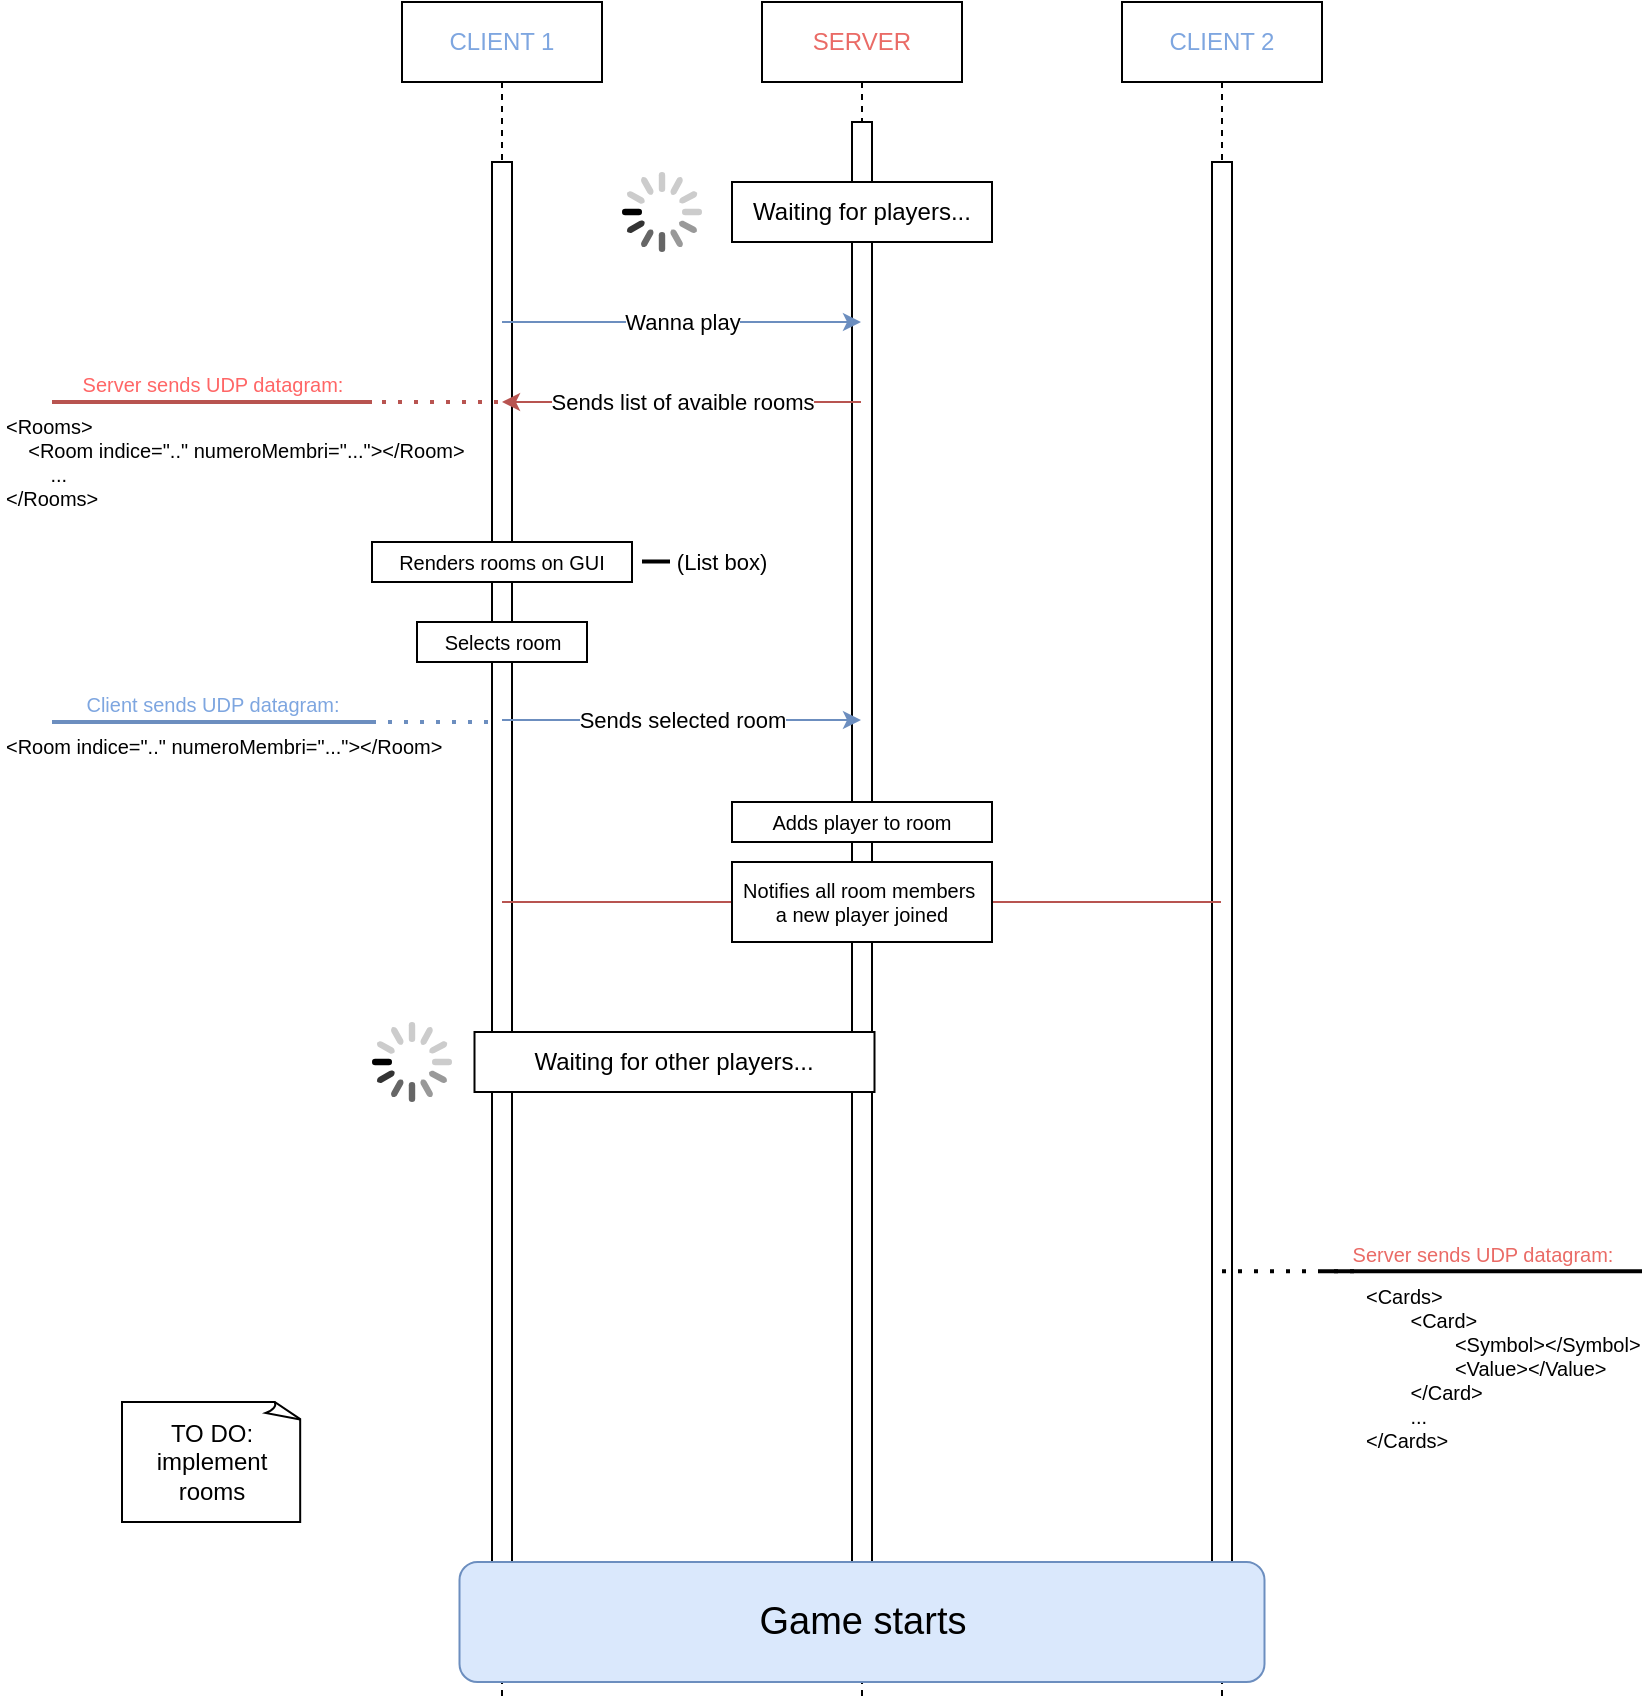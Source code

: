 <mxfile version="22.1.2" type="github">
  <diagram name="Page-1" id="2YBvvXClWsGukQMizWep">
    <mxGraphModel dx="656" dy="389" grid="1" gridSize="10" guides="1" tooltips="1" connect="1" arrows="1" fold="1" page="1" pageScale="1" pageWidth="850" pageHeight="1100" math="0" shadow="0">
      <root>
        <mxCell id="0" />
        <mxCell id="1" parent="0" />
        <mxCell id="g_tPpGAOfdIyaXea1qWz-1" value="&lt;font color=&quot;#7ea6e0&quot;&gt;CLIENT 1&lt;/font&gt;" style="shape=umlLifeline;perimeter=lifelinePerimeter;whiteSpace=wrap;html=1;container=0;dropTarget=0;collapsible=0;recursiveResize=0;outlineConnect=0;portConstraint=eastwest;newEdgeStyle={&quot;edgeStyle&quot;:&quot;elbowEdgeStyle&quot;,&quot;elbow&quot;:&quot;vertical&quot;,&quot;curved&quot;:0,&quot;rounded&quot;:0};" vertex="1" parent="1">
          <mxGeometry x="210" y="30" width="100" height="850" as="geometry" />
        </mxCell>
        <mxCell id="g_tPpGAOfdIyaXea1qWz-2" value="" style="html=1;points=[];perimeter=orthogonalPerimeter;outlineConnect=0;targetShapes=umlLifeline;portConstraint=eastwest;newEdgeStyle={&quot;edgeStyle&quot;:&quot;elbowEdgeStyle&quot;,&quot;elbow&quot;:&quot;vertical&quot;,&quot;curved&quot;:0,&quot;rounded&quot;:0};" vertex="1" parent="g_tPpGAOfdIyaXea1qWz-1">
          <mxGeometry x="45" y="80" width="10" height="750" as="geometry" />
        </mxCell>
        <mxCell id="g_tPpGAOfdIyaXea1qWz-3" value="&lt;font color=&quot;#ea6b66&quot;&gt;SERVER&lt;/font&gt;" style="shape=umlLifeline;perimeter=lifelinePerimeter;whiteSpace=wrap;html=1;container=0;dropTarget=0;collapsible=0;recursiveResize=0;outlineConnect=0;portConstraint=eastwest;newEdgeStyle={&quot;edgeStyle&quot;:&quot;elbowEdgeStyle&quot;,&quot;elbow&quot;:&quot;vertical&quot;,&quot;curved&quot;:0,&quot;rounded&quot;:0};" vertex="1" parent="1">
          <mxGeometry x="390" y="30" width="100" height="850" as="geometry" />
        </mxCell>
        <mxCell id="g_tPpGAOfdIyaXea1qWz-4" value="" style="html=1;points=[];perimeter=orthogonalPerimeter;outlineConnect=0;targetShapes=umlLifeline;portConstraint=eastwest;newEdgeStyle={&quot;edgeStyle&quot;:&quot;elbowEdgeStyle&quot;,&quot;elbow&quot;:&quot;vertical&quot;,&quot;curved&quot;:0,&quot;rounded&quot;:0};" vertex="1" parent="g_tPpGAOfdIyaXea1qWz-3">
          <mxGeometry x="45" y="60" width="10" height="770" as="geometry" />
        </mxCell>
        <mxCell id="g_tPpGAOfdIyaXea1qWz-5" value="Waiting for players..." style="html=1;dropTarget=0;whiteSpace=wrap;" vertex="1" parent="1">
          <mxGeometry x="375" y="120" width="130" height="30" as="geometry" />
        </mxCell>
        <mxCell id="g_tPpGAOfdIyaXea1qWz-10" value="&lt;font color=&quot;#7ea6e0&quot;&gt;CLIENT 2&lt;/font&gt;" style="shape=umlLifeline;perimeter=lifelinePerimeter;whiteSpace=wrap;html=1;container=0;dropTarget=0;collapsible=0;recursiveResize=0;outlineConnect=0;portConstraint=eastwest;newEdgeStyle={&quot;edgeStyle&quot;:&quot;elbowEdgeStyle&quot;,&quot;elbow&quot;:&quot;vertical&quot;,&quot;curved&quot;:0,&quot;rounded&quot;:0};" vertex="1" parent="1">
          <mxGeometry x="570" y="30" width="100" height="850" as="geometry" />
        </mxCell>
        <mxCell id="g_tPpGAOfdIyaXea1qWz-11" value="" style="html=1;points=[];perimeter=orthogonalPerimeter;outlineConnect=0;targetShapes=umlLifeline;portConstraint=eastwest;newEdgeStyle={&quot;edgeStyle&quot;:&quot;elbowEdgeStyle&quot;,&quot;elbow&quot;:&quot;vertical&quot;,&quot;curved&quot;:0,&quot;rounded&quot;:0};" vertex="1" parent="g_tPpGAOfdIyaXea1qWz-10">
          <mxGeometry x="45" y="80" width="10" height="750" as="geometry" />
        </mxCell>
        <mxCell id="g_tPpGAOfdIyaXea1qWz-18" value="" style="html=1;verticalLabelPosition=bottom;labelBackgroundColor=#ffffff;verticalAlign=top;shadow=0;dashed=0;strokeWidth=2;shape=mxgraph.ios7.misc.loading_circle;" vertex="1" parent="1">
          <mxGeometry x="320" y="115" width="40" height="40" as="geometry" />
        </mxCell>
        <mxCell id="g_tPpGAOfdIyaXea1qWz-20" value="&lt;font style=&quot;font-size: 19px;&quot;&gt;Game starts&lt;/font&gt;" style="rounded=1;whiteSpace=wrap;html=1;fillColor=#dae8fc;strokeColor=#6c8ebf;" vertex="1" parent="1">
          <mxGeometry x="238.75" y="810" width="402.5" height="60" as="geometry" />
        </mxCell>
        <mxCell id="g_tPpGAOfdIyaXea1qWz-21" value="&lt;font color=&quot;#ff6666&quot;&gt;Server sends UDP datagram:&lt;/font&gt;" style="verticalAlign=bottom;html=1;endArrow=none;edgeStyle=none;labelBackgroundColor=none;fontSize=10;strokeWidth=2;rounded=0;fillColor=#f8cecc;strokeColor=#b85450;" edge="1" parent="1">
          <mxGeometry relative="1" as="geometry">
            <mxPoint x="35" y="230" as="sourcePoint" />
            <mxPoint x="195" y="230" as="targetPoint" />
          </mxGeometry>
        </mxCell>
        <mxCell id="g_tPpGAOfdIyaXea1qWz-22" value="&amp;lt;Rooms&amp;gt;&lt;br&gt;&lt;span style=&quot;&quot;&gt;&lt;span style=&quot;white-space: pre;&quot;&gt;&amp;nbsp;&amp;nbsp;&amp;nbsp;&amp;nbsp;&lt;/span&gt;&lt;/span&gt;&amp;lt;Room indice=&quot;..&quot; numeroMembri=&quot;...&quot;&amp;gt;&amp;lt;/Room&amp;gt;&lt;br&gt;&lt;span style=&quot;white-space: pre;&quot;&gt;&#x9;&lt;/span&gt;...&lt;br&gt;&amp;lt;/Rooms&amp;gt;" style="resizable=0;html=1;align=left;verticalAlign=top;labelBackgroundColor=none;fontSize=10;" connectable="0" vertex="1" parent="g_tPpGAOfdIyaXea1qWz-21">
          <mxGeometry x="-1" relative="1" as="geometry">
            <mxPoint x="-25" as="offset" />
          </mxGeometry>
        </mxCell>
        <mxCell id="g_tPpGAOfdIyaXea1qWz-23" value="TO DO: implement rooms" style="whiteSpace=wrap;html=1;shape=mxgraph.basic.document" vertex="1" parent="1">
          <mxGeometry x="70" y="730" width="90" height="60" as="geometry" />
        </mxCell>
        <mxCell id="g_tPpGAOfdIyaXea1qWz-24" value="" style="endArrow=none;dashed=1;html=1;dashPattern=1 3;strokeWidth=2;rounded=0;fillColor=#f8cecc;strokeColor=#b85450;" edge="1" parent="1">
          <mxGeometry width="50" height="50" relative="1" as="geometry">
            <mxPoint x="200" y="230" as="sourcePoint" />
            <mxPoint x="260" y="230" as="targetPoint" />
          </mxGeometry>
        </mxCell>
        <mxCell id="g_tPpGAOfdIyaXea1qWz-25" value="&lt;font color=&quot;#ea6b66&quot;&gt;Server sends UDP datagram:&lt;/font&gt;" style="verticalAlign=bottom;html=1;endArrow=none;edgeStyle=none;labelBackgroundColor=none;fontSize=10;strokeWidth=2;rounded=0;" edge="1" parent="1">
          <mxGeometry relative="1" as="geometry">
            <mxPoint x="670" y="664.66" as="sourcePoint" />
            <mxPoint x="830" y="664.66" as="targetPoint" />
          </mxGeometry>
        </mxCell>
        <mxCell id="g_tPpGAOfdIyaXea1qWz-26" value="&amp;lt;Cards&amp;gt;&lt;br&gt;&lt;span style=&quot;white-space: pre;&quot;&gt;&#x9;&lt;/span&gt;&amp;lt;Card&amp;gt;&lt;br&gt;&lt;span style=&quot;white-space: pre;&quot;&gt;&#x9;&lt;span style=&quot;white-space: pre;&quot;&gt;&#x9;&lt;/span&gt;&amp;lt;&lt;/span&gt;Symbol&amp;gt;&amp;lt;/Symbol&amp;gt;&lt;br&gt;&lt;span style=&quot;white-space: pre;&quot;&gt;&#x9;&lt;/span&gt;&lt;span style=&quot;white-space: pre;&quot;&gt;&#x9;&lt;/span&gt;&amp;lt;Value&amp;gt;&amp;lt;/Value&amp;gt;&lt;br&gt;&lt;span style=&quot;white-space: pre;&quot;&gt;&#x9;&lt;/span&gt;&amp;lt;/Card&amp;gt;&lt;br&gt;&lt;span style=&quot;white-space: pre;&quot;&gt;&#x9;&lt;/span&gt;...&lt;br&gt;&amp;lt;/Cards&amp;gt;" style="resizable=0;html=1;align=left;verticalAlign=top;labelBackgroundColor=none;fontSize=10;" connectable="0" vertex="1" parent="g_tPpGAOfdIyaXea1qWz-25">
          <mxGeometry x="-1" relative="1" as="geometry">
            <mxPoint x="20" as="offset" />
          </mxGeometry>
        </mxCell>
        <mxCell id="g_tPpGAOfdIyaXea1qWz-27" value="" style="endArrow=none;dashed=1;html=1;dashPattern=1 3;strokeWidth=2;rounded=0;" edge="1" parent="1">
          <mxGeometry width="50" height="50" relative="1" as="geometry">
            <mxPoint x="620" y="664.66" as="sourcePoint" />
            <mxPoint x="690" y="664.66" as="targetPoint" />
          </mxGeometry>
        </mxCell>
        <mxCell id="g_tPpGAOfdIyaXea1qWz-29" value="Wanna play" style="endArrow=classic;html=1;rounded=0;fillColor=#dae8fc;strokeColor=#6c8ebf;" edge="1" parent="1">
          <mxGeometry width="50" height="50" relative="1" as="geometry">
            <mxPoint x="260" y="190" as="sourcePoint" />
            <mxPoint x="439.5" y="190" as="targetPoint" />
          </mxGeometry>
        </mxCell>
        <mxCell id="g_tPpGAOfdIyaXea1qWz-30" value="Sends list of avaible rooms" style="endArrow=classic;html=1;rounded=0;fillColor=#f8cecc;strokeColor=#b85450;" edge="1" parent="1">
          <mxGeometry width="50" height="50" relative="1" as="geometry">
            <mxPoint x="439.5" y="230" as="sourcePoint" />
            <mxPoint x="260" y="230" as="targetPoint" />
          </mxGeometry>
        </mxCell>
        <mxCell id="g_tPpGAOfdIyaXea1qWz-36" value="Renders rooms on GUI" style="html=1;dropTarget=0;whiteSpace=wrap;fontSize=10;" vertex="1" parent="1">
          <mxGeometry x="195" y="300" width="130" height="20" as="geometry" />
        </mxCell>
        <mxCell id="g_tPpGAOfdIyaXea1qWz-37" value="" style="verticalAlign=bottom;html=1;endArrow=none;edgeStyle=none;labelBackgroundColor=none;fontSize=10;strokeWidth=2;rounded=0;" edge="1" parent="1">
          <mxGeometry relative="1" as="geometry">
            <mxPoint x="380" y="309.72" as="sourcePoint" />
            <mxPoint x="330" y="309.72" as="targetPoint" />
          </mxGeometry>
        </mxCell>
        <mxCell id="g_tPpGAOfdIyaXea1qWz-40" value="&amp;nbsp;(List box)" style="edgeLabel;html=1;align=center;verticalAlign=middle;resizable=0;points=[];" vertex="1" connectable="0" parent="g_tPpGAOfdIyaXea1qWz-37">
          <mxGeometry x="0.083" y="1" relative="1" as="geometry">
            <mxPoint x="15" y="-1" as="offset" />
          </mxGeometry>
        </mxCell>
        <mxCell id="g_tPpGAOfdIyaXea1qWz-42" value="&lt;font style=&quot;font-size: 10px;&quot;&gt;Selects room&lt;/font&gt;" style="html=1;dropTarget=0;whiteSpace=wrap;" vertex="1" parent="1">
          <mxGeometry x="217.5" y="340" width="85" height="20" as="geometry" />
        </mxCell>
        <mxCell id="g_tPpGAOfdIyaXea1qWz-46" value="Sends selected room" style="endArrow=classic;html=1;rounded=0;fillColor=#dae8fc;strokeColor=#6c8ebf;" edge="1" parent="1">
          <mxGeometry width="50" height="50" relative="1" as="geometry">
            <mxPoint x="260" y="389" as="sourcePoint" />
            <mxPoint x="439.5" y="389" as="targetPoint" />
          </mxGeometry>
        </mxCell>
        <mxCell id="g_tPpGAOfdIyaXea1qWz-50" value="&lt;font&gt;Client sends UDP datagram:&lt;/font&gt;" style="verticalAlign=bottom;html=1;endArrow=none;edgeStyle=none;labelBackgroundColor=none;fontSize=10;strokeWidth=2;rounded=0;fillColor=#dae8fc;strokeColor=#6c8ebf;fontColor=#7EA6E0;" edge="1" parent="1">
          <mxGeometry relative="1" as="geometry">
            <mxPoint x="35" y="390" as="sourcePoint" />
            <mxPoint x="195" y="390" as="targetPoint" />
          </mxGeometry>
        </mxCell>
        <mxCell id="g_tPpGAOfdIyaXea1qWz-51" value="&amp;lt;Room indice=&quot;..&quot; numeroMembri=&quot;...&quot;&amp;gt;&amp;lt;/Room&amp;gt;" style="resizable=0;html=1;align=left;verticalAlign=top;labelBackgroundColor=none;fontSize=10;" connectable="0" vertex="1" parent="g_tPpGAOfdIyaXea1qWz-50">
          <mxGeometry x="-1" relative="1" as="geometry">
            <mxPoint x="-25" as="offset" />
          </mxGeometry>
        </mxCell>
        <mxCell id="g_tPpGAOfdIyaXea1qWz-52" value="" style="endArrow=none;dashed=1;html=1;dashPattern=1 3;strokeWidth=2;rounded=0;fillColor=#dae8fc;strokeColor=#6c8ebf;" edge="1" parent="1">
          <mxGeometry width="50" height="50" relative="1" as="geometry">
            <mxPoint x="195" y="390" as="sourcePoint" />
            <mxPoint x="255" y="390" as="targetPoint" />
          </mxGeometry>
        </mxCell>
        <mxCell id="g_tPpGAOfdIyaXea1qWz-57" value="Adds player to room" style="html=1;dropTarget=0;whiteSpace=wrap;fontSize=10;" vertex="1" parent="1">
          <mxGeometry x="375" y="430" width="130" height="20" as="geometry" />
        </mxCell>
        <mxCell id="g_tPpGAOfdIyaXea1qWz-60" value="Waiting for other players..." style="html=1;dropTarget=0;whiteSpace=wrap;" vertex="1" parent="1">
          <mxGeometry x="246.25" y="545" width="200" height="30" as="geometry" />
        </mxCell>
        <mxCell id="g_tPpGAOfdIyaXea1qWz-61" value="" style="html=1;verticalLabelPosition=bottom;labelBackgroundColor=#ffffff;verticalAlign=top;shadow=0;dashed=0;strokeWidth=2;shape=mxgraph.ios7.misc.loading_circle;" vertex="1" parent="1">
          <mxGeometry x="195" y="540" width="40" height="40" as="geometry" />
        </mxCell>
        <mxCell id="g_tPpGAOfdIyaXea1qWz-64" value="" style="endArrow=none;html=1;rounded=0;fillColor=#f8cecc;strokeColor=#b85450;" edge="1" parent="1" target="g_tPpGAOfdIyaXea1qWz-10">
          <mxGeometry width="50" height="50" relative="1" as="geometry">
            <mxPoint x="260" y="480" as="sourcePoint" />
            <mxPoint x="310" y="430" as="targetPoint" />
          </mxGeometry>
        </mxCell>
        <mxCell id="g_tPpGAOfdIyaXea1qWz-63" value="Notifies all room members&amp;nbsp;&lt;br&gt;a new player joined" style="html=1;dropTarget=0;whiteSpace=wrap;fontSize=10;" vertex="1" parent="1">
          <mxGeometry x="375" y="460" width="130" height="40" as="geometry" />
        </mxCell>
      </root>
    </mxGraphModel>
  </diagram>
</mxfile>
